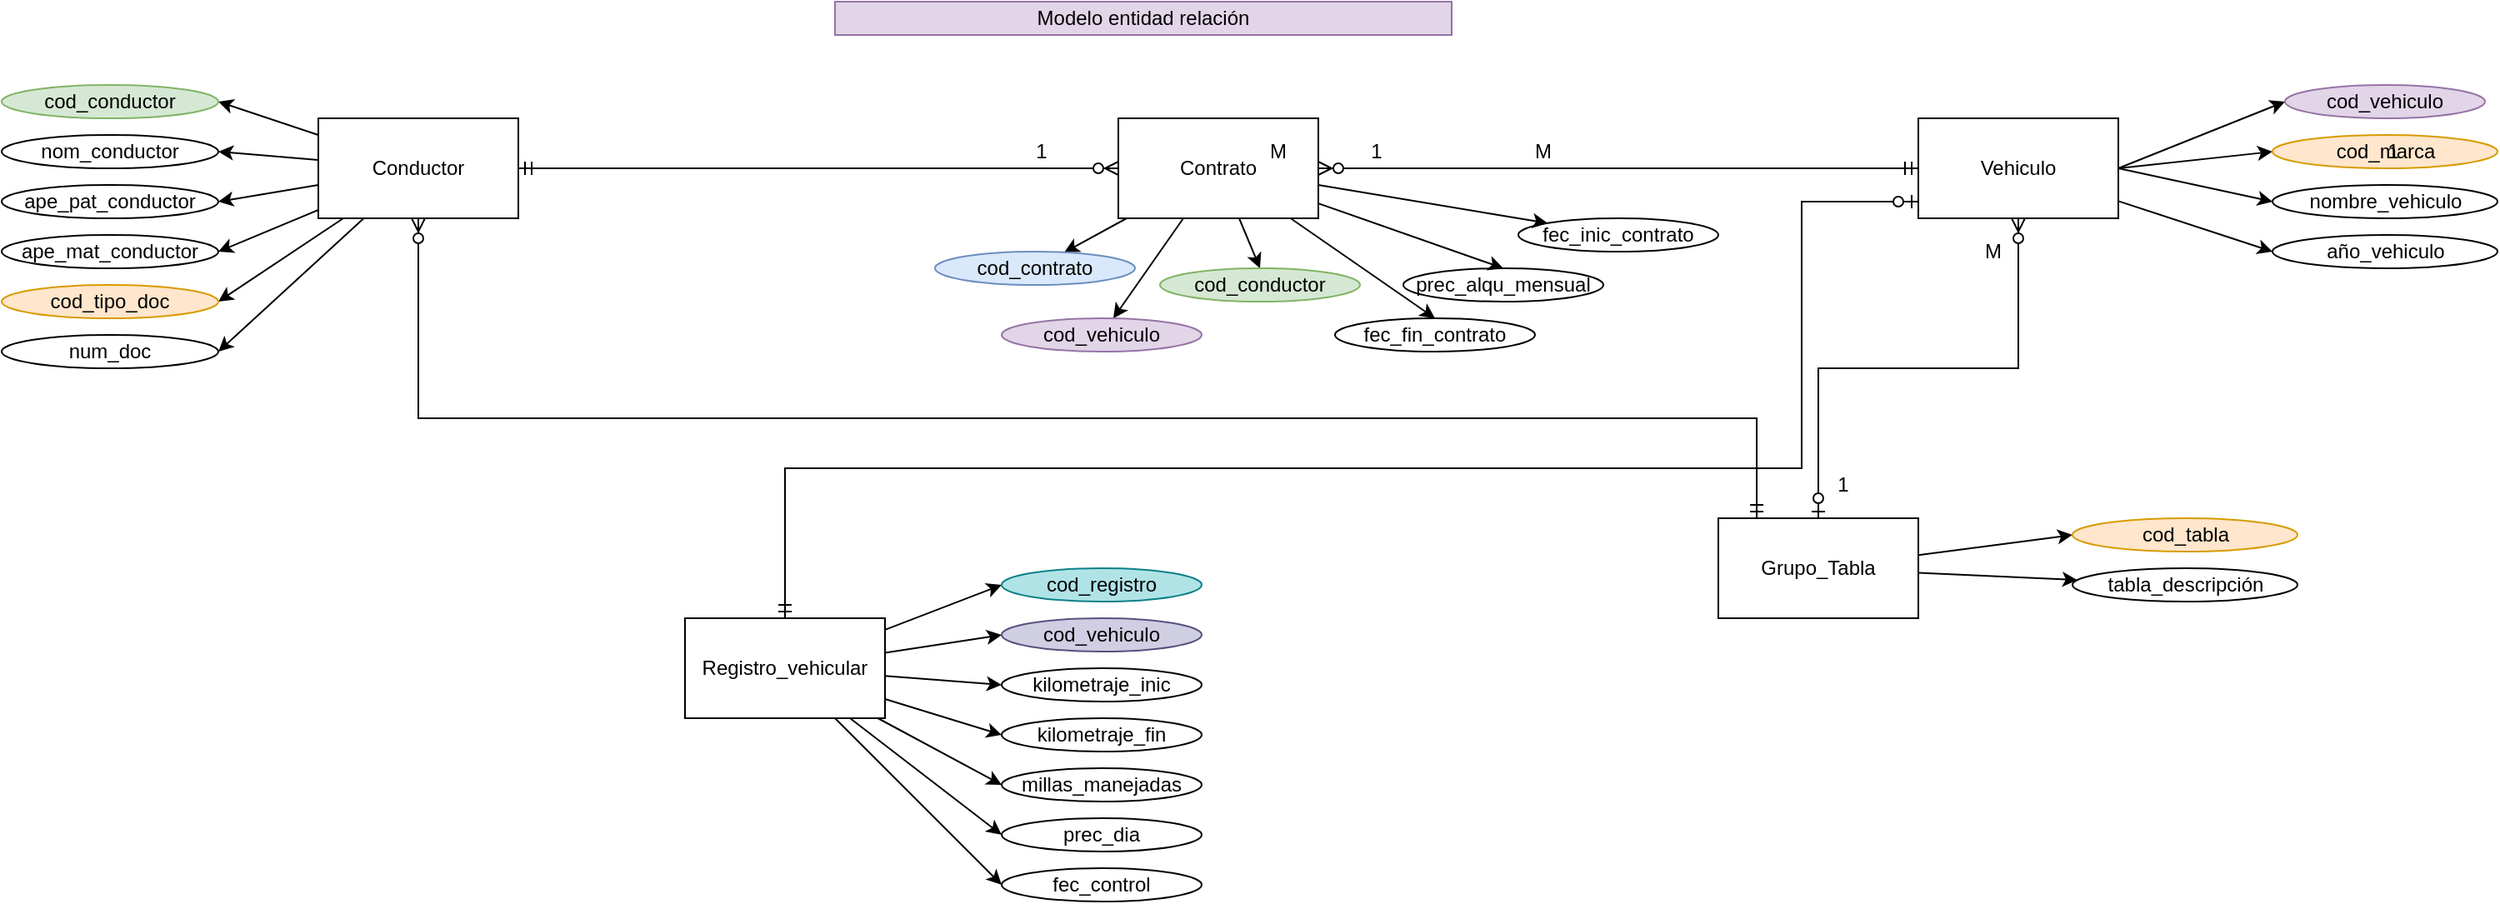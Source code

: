 <mxfile version="24.0.7" type="github">
  <diagram name="Página-1" id="b9NFpoV1CZ4YhKfukzlO">
    <mxGraphModel dx="1701" dy="468" grid="1" gridSize="10" guides="1" tooltips="1" connect="1" arrows="1" fold="1" page="1" pageScale="1" pageWidth="827" pageHeight="1169" math="0" shadow="0">
      <root>
        <mxCell id="0" />
        <mxCell id="1" parent="0" />
        <mxCell id="PruNrFCbxDB-gDmeqPjk-38" style="rounded=0;orthogonalLoop=1;jettySize=auto;html=1;entryX=1;entryY=0.5;entryDx=0;entryDy=0;" parent="1" source="PruNrFCbxDB-gDmeqPjk-1" target="PruNrFCbxDB-gDmeqPjk-9" edge="1">
          <mxGeometry relative="1" as="geometry" />
        </mxCell>
        <mxCell id="PruNrFCbxDB-gDmeqPjk-39" style="rounded=0;orthogonalLoop=1;jettySize=auto;html=1;entryX=1;entryY=0.5;entryDx=0;entryDy=0;" parent="1" source="PruNrFCbxDB-gDmeqPjk-1" target="PruNrFCbxDB-gDmeqPjk-11" edge="1">
          <mxGeometry relative="1" as="geometry" />
        </mxCell>
        <mxCell id="PruNrFCbxDB-gDmeqPjk-40" style="rounded=0;orthogonalLoop=1;jettySize=auto;html=1;entryX=1;entryY=0.5;entryDx=0;entryDy=0;" parent="1" source="PruNrFCbxDB-gDmeqPjk-1" target="PruNrFCbxDB-gDmeqPjk-12" edge="1">
          <mxGeometry relative="1" as="geometry" />
        </mxCell>
        <mxCell id="3J0EcIvK1I7tlDO1NgtN-2" style="rounded=0;orthogonalLoop=1;jettySize=auto;html=1;entryX=1;entryY=0.5;entryDx=0;entryDy=0;" edge="1" parent="1" source="PruNrFCbxDB-gDmeqPjk-1" target="3J0EcIvK1I7tlDO1NgtN-1">
          <mxGeometry relative="1" as="geometry" />
        </mxCell>
        <mxCell id="3J0EcIvK1I7tlDO1NgtN-5" style="rounded=0;orthogonalLoop=1;jettySize=auto;html=1;entryX=1;entryY=0.5;entryDx=0;entryDy=0;" edge="1" parent="1" source="PruNrFCbxDB-gDmeqPjk-1" target="3J0EcIvK1I7tlDO1NgtN-3">
          <mxGeometry relative="1" as="geometry">
            <mxPoint x="-540" y="230" as="targetPoint" />
          </mxGeometry>
        </mxCell>
        <mxCell id="PruNrFCbxDB-gDmeqPjk-1" value="Conductor" style="rounded=0;whiteSpace=wrap;html=1;" parent="1" vertex="1">
          <mxGeometry x="-490" y="90" width="120" height="60" as="geometry" />
        </mxCell>
        <mxCell id="PruNrFCbxDB-gDmeqPjk-25" style="rounded=0;orthogonalLoop=1;jettySize=auto;html=1;exitX=1;exitY=0.5;exitDx=0;exitDy=0;entryX=0;entryY=0.5;entryDx=0;entryDy=0;" parent="1" source="PruNrFCbxDB-gDmeqPjk-2" target="PruNrFCbxDB-gDmeqPjk-23" edge="1">
          <mxGeometry relative="1" as="geometry" />
        </mxCell>
        <mxCell id="PruNrFCbxDB-gDmeqPjk-28" style="rounded=0;orthogonalLoop=1;jettySize=auto;html=1;exitX=1;exitY=0.5;exitDx=0;exitDy=0;entryX=0;entryY=0.5;entryDx=0;entryDy=0;" parent="1" source="PruNrFCbxDB-gDmeqPjk-2" target="PruNrFCbxDB-gDmeqPjk-26" edge="1">
          <mxGeometry relative="1" as="geometry" />
        </mxCell>
        <mxCell id="PruNrFCbxDB-gDmeqPjk-48" style="rounded=0;orthogonalLoop=1;jettySize=auto;html=1;entryX=0;entryY=0.5;entryDx=0;entryDy=0;" parent="1" source="PruNrFCbxDB-gDmeqPjk-2" target="PruNrFCbxDB-gDmeqPjk-47" edge="1">
          <mxGeometry relative="1" as="geometry" />
        </mxCell>
        <mxCell id="PruNrFCbxDB-gDmeqPjk-2" value="Vehiculo" style="rounded=0;whiteSpace=wrap;html=1;" parent="1" vertex="1">
          <mxGeometry x="470" y="90" width="120" height="60" as="geometry" />
        </mxCell>
        <mxCell id="PruNrFCbxDB-gDmeqPjk-3" value="Modelo entidad relación" style="rounded=0;whiteSpace=wrap;html=1;fillColor=#e1d5e7;strokeColor=#9673a6;" parent="1" vertex="1">
          <mxGeometry x="-180" y="20" width="370" height="20" as="geometry" />
        </mxCell>
        <mxCell id="PruNrFCbxDB-gDmeqPjk-6" value="1" style="rounded=0;whiteSpace=wrap;html=1;strokeColor=none;fillColor=none;" parent="1" vertex="1">
          <mxGeometry x="-61" y="100" width="10" height="20" as="geometry" />
        </mxCell>
        <mxCell id="PruNrFCbxDB-gDmeqPjk-7" value="1" style="rounded=0;whiteSpace=wrap;html=1;strokeColor=none;fillColor=none;" parent="1" vertex="1">
          <mxGeometry x="140" y="100" width="10" height="20" as="geometry" />
        </mxCell>
        <mxCell id="PruNrFCbxDB-gDmeqPjk-9" value="cod_conductor" style="ellipse;whiteSpace=wrap;html=1;fillColor=#d5e8d4;strokeColor=#82b366;" parent="1" vertex="1">
          <mxGeometry x="-680" y="70" width="130" height="20" as="geometry" />
        </mxCell>
        <mxCell id="PruNrFCbxDB-gDmeqPjk-10" value="nom_conductor" style="ellipse;whiteSpace=wrap;html=1;" parent="1" vertex="1">
          <mxGeometry x="-680" y="100" width="130" height="20" as="geometry" />
        </mxCell>
        <mxCell id="PruNrFCbxDB-gDmeqPjk-11" value="ape_pat_conductor" style="ellipse;whiteSpace=wrap;html=1;" parent="1" vertex="1">
          <mxGeometry x="-680" y="130" width="130" height="20" as="geometry" />
        </mxCell>
        <mxCell id="PruNrFCbxDB-gDmeqPjk-12" value="ape_mat_conductor" style="ellipse;whiteSpace=wrap;html=1;" parent="1" vertex="1">
          <mxGeometry x="-680" y="160" width="130" height="20" as="geometry" />
        </mxCell>
        <mxCell id="PruNrFCbxDB-gDmeqPjk-15" style="rounded=0;orthogonalLoop=1;jettySize=auto;html=1;entryX=1;entryY=0.5;entryDx=0;entryDy=0;" parent="1" source="PruNrFCbxDB-gDmeqPjk-1" target="PruNrFCbxDB-gDmeqPjk-10" edge="1">
          <mxGeometry relative="1" as="geometry" />
        </mxCell>
        <mxCell id="PruNrFCbxDB-gDmeqPjk-23" value="cod_vehiculo" style="ellipse;whiteSpace=wrap;html=1;fillColor=#e1d5e7;strokeColor=#9673a6;" parent="1" vertex="1">
          <mxGeometry x="690" y="70" width="120" height="20" as="geometry" />
        </mxCell>
        <mxCell id="PruNrFCbxDB-gDmeqPjk-26" value="cod_marca" style="ellipse;whiteSpace=wrap;html=1;fillColor=#ffe6cc;strokeColor=#d79b00;" parent="1" vertex="1">
          <mxGeometry x="682.5" y="100" width="135" height="20" as="geometry" />
        </mxCell>
        <mxCell id="PruNrFCbxDB-gDmeqPjk-29" style="rounded=0;orthogonalLoop=1;jettySize=auto;html=1;exitX=1;exitY=0.5;exitDx=0;exitDy=0;entryX=0;entryY=0.5;entryDx=0;entryDy=0;" parent="1" source="PruNrFCbxDB-gDmeqPjk-2" target="PruNrFCbxDB-gDmeqPjk-30" edge="1">
          <mxGeometry relative="1" as="geometry">
            <mxPoint x="590" y="150" as="sourcePoint" />
          </mxGeometry>
        </mxCell>
        <mxCell id="PruNrFCbxDB-gDmeqPjk-30" value="nombre_vehiculo" style="ellipse;whiteSpace=wrap;html=1;" parent="1" vertex="1">
          <mxGeometry x="682.5" y="130" width="135" height="20" as="geometry" />
        </mxCell>
        <mxCell id="PruNrFCbxDB-gDmeqPjk-34" style="rounded=0;orthogonalLoop=1;jettySize=auto;html=1;entryX=0;entryY=0.5;entryDx=0;entryDy=0;" parent="1" source="PruNrFCbxDB-gDmeqPjk-32" target="PruNrFCbxDB-gDmeqPjk-33" edge="1">
          <mxGeometry relative="1" as="geometry" />
        </mxCell>
        <mxCell id="PruNrFCbxDB-gDmeqPjk-37" style="rounded=0;orthogonalLoop=1;jettySize=auto;html=1;" parent="1" source="PruNrFCbxDB-gDmeqPjk-32" target="PruNrFCbxDB-gDmeqPjk-35" edge="1">
          <mxGeometry relative="1" as="geometry" />
        </mxCell>
        <mxCell id="PruNrFCbxDB-gDmeqPjk-32" value="Grupo_Tabla" style="rounded=0;whiteSpace=wrap;html=1;" parent="1" vertex="1">
          <mxGeometry x="350" y="330" width="120" height="60" as="geometry" />
        </mxCell>
        <mxCell id="PruNrFCbxDB-gDmeqPjk-33" value="cod_tabla" style="ellipse;whiteSpace=wrap;html=1;fillColor=#ffe6cc;strokeColor=#d79b00;" parent="1" vertex="1">
          <mxGeometry x="562.5" y="330" width="135" height="20" as="geometry" />
        </mxCell>
        <mxCell id="PruNrFCbxDB-gDmeqPjk-35" value="tabla_descripción" style="ellipse;whiteSpace=wrap;html=1;" parent="1" vertex="1">
          <mxGeometry x="562.5" y="360" width="135" height="20" as="geometry" />
        </mxCell>
        <mxCell id="PruNrFCbxDB-gDmeqPjk-44" style="rounded=0;orthogonalLoop=1;jettySize=auto;html=1;" parent="1" source="PruNrFCbxDB-gDmeqPjk-41" target="PruNrFCbxDB-gDmeqPjk-42" edge="1">
          <mxGeometry relative="1" as="geometry" />
        </mxCell>
        <mxCell id="PruNrFCbxDB-gDmeqPjk-49" style="rounded=0;orthogonalLoop=1;jettySize=auto;html=1;" parent="1" source="PruNrFCbxDB-gDmeqPjk-41" target="PruNrFCbxDB-gDmeqPjk-45" edge="1">
          <mxGeometry relative="1" as="geometry" />
        </mxCell>
        <mxCell id="PruNrFCbxDB-gDmeqPjk-50" style="rounded=0;orthogonalLoop=1;jettySize=auto;html=1;entryX=0.5;entryY=0;entryDx=0;entryDy=0;" parent="1" source="PruNrFCbxDB-gDmeqPjk-41" target="PruNrFCbxDB-gDmeqPjk-46" edge="1">
          <mxGeometry relative="1" as="geometry" />
        </mxCell>
        <mxCell id="PruNrFCbxDB-gDmeqPjk-56" style="rounded=0;orthogonalLoop=1;jettySize=auto;html=1;" parent="1" source="PruNrFCbxDB-gDmeqPjk-41" target="PruNrFCbxDB-gDmeqPjk-54" edge="1">
          <mxGeometry relative="1" as="geometry" />
        </mxCell>
        <mxCell id="PruNrFCbxDB-gDmeqPjk-57" style="rounded=0;orthogonalLoop=1;jettySize=auto;html=1;entryX=0.5;entryY=0;entryDx=0;entryDy=0;" parent="1" source="PruNrFCbxDB-gDmeqPjk-41" target="PruNrFCbxDB-gDmeqPjk-55" edge="1">
          <mxGeometry relative="1" as="geometry" />
        </mxCell>
        <mxCell id="PruNrFCbxDB-gDmeqPjk-59" style="rounded=0;orthogonalLoop=1;jettySize=auto;html=1;entryX=0.5;entryY=0;entryDx=0;entryDy=0;" parent="1" source="PruNrFCbxDB-gDmeqPjk-41" target="PruNrFCbxDB-gDmeqPjk-58" edge="1">
          <mxGeometry relative="1" as="geometry" />
        </mxCell>
        <mxCell id="PruNrFCbxDB-gDmeqPjk-41" value="Contrato" style="rounded=0;whiteSpace=wrap;html=1;" parent="1" vertex="1">
          <mxGeometry x="-10" y="90" width="120" height="60" as="geometry" />
        </mxCell>
        <mxCell id="PruNrFCbxDB-gDmeqPjk-42" value="cod_contrato" style="ellipse;whiteSpace=wrap;html=1;fillColor=#dae8fc;strokeColor=#6c8ebf;" parent="1" vertex="1">
          <mxGeometry x="-120" y="170" width="120" height="20" as="geometry" />
        </mxCell>
        <mxCell id="PruNrFCbxDB-gDmeqPjk-45" value="cod_vehiculo" style="ellipse;whiteSpace=wrap;html=1;fillColor=#e1d5e7;strokeColor=#9673a6;" parent="1" vertex="1">
          <mxGeometry x="-80" y="210" width="120" height="20" as="geometry" />
        </mxCell>
        <mxCell id="PruNrFCbxDB-gDmeqPjk-46" value="cod_conductor" style="ellipse;whiteSpace=wrap;html=1;fillColor=#d5e8d4;strokeColor=#82b366;" parent="1" vertex="1">
          <mxGeometry x="15" y="180" width="120" height="20" as="geometry" />
        </mxCell>
        <mxCell id="PruNrFCbxDB-gDmeqPjk-47" value="año_vehiculo" style="ellipse;whiteSpace=wrap;html=1;" parent="1" vertex="1">
          <mxGeometry x="682.5" y="160" width="135" height="20" as="geometry" />
        </mxCell>
        <mxCell id="PruNrFCbxDB-gDmeqPjk-52" value="1" style="rounded=0;whiteSpace=wrap;html=1;strokeColor=none;fillColor=none;" parent="1" vertex="1">
          <mxGeometry x="420" y="300" width="10" height="20" as="geometry" />
        </mxCell>
        <mxCell id="PruNrFCbxDB-gDmeqPjk-53" value="M" style="rounded=0;whiteSpace=wrap;html=1;strokeColor=none;fillColor=none;" parent="1" vertex="1">
          <mxGeometry x="510" y="160" width="10" height="20" as="geometry" />
        </mxCell>
        <mxCell id="PruNrFCbxDB-gDmeqPjk-54" value="fec_inic_contrato" style="ellipse;whiteSpace=wrap;html=1;fillColor=none;" parent="1" vertex="1">
          <mxGeometry x="230" y="150" width="120" height="20" as="geometry" />
        </mxCell>
        <mxCell id="PruNrFCbxDB-gDmeqPjk-55" value="fec_fin_contrato" style="ellipse;whiteSpace=wrap;html=1;fillColor=none;" parent="1" vertex="1">
          <mxGeometry x="120" y="210" width="120" height="20" as="geometry" />
        </mxCell>
        <mxCell id="PruNrFCbxDB-gDmeqPjk-58" value="prec_alqu_mensual" style="ellipse;whiteSpace=wrap;html=1;fillColor=none;" parent="1" vertex="1">
          <mxGeometry x="161" y="180" width="120" height="20" as="geometry" />
        </mxCell>
        <mxCell id="PruNrFCbxDB-gDmeqPjk-62" style="rounded=0;orthogonalLoop=1;jettySize=auto;html=1;" parent="1" source="PruNrFCbxDB-gDmeqPjk-61" edge="1">
          <mxGeometry relative="1" as="geometry">
            <mxPoint x="-80" y="400" as="targetPoint" />
          </mxGeometry>
        </mxCell>
        <mxCell id="PruNrFCbxDB-gDmeqPjk-64" style="rounded=0;orthogonalLoop=1;jettySize=auto;html=1;entryX=0;entryY=0.5;entryDx=0;entryDy=0;" parent="1" source="PruNrFCbxDB-gDmeqPjk-61" target="PruNrFCbxDB-gDmeqPjk-65" edge="1">
          <mxGeometry relative="1" as="geometry">
            <mxPoint x="-80" y="440" as="targetPoint" />
          </mxGeometry>
        </mxCell>
        <mxCell id="PruNrFCbxDB-gDmeqPjk-67" style="rounded=0;orthogonalLoop=1;jettySize=auto;html=1;entryX=0;entryY=0.5;entryDx=0;entryDy=0;" parent="1" source="PruNrFCbxDB-gDmeqPjk-61" target="PruNrFCbxDB-gDmeqPjk-66" edge="1">
          <mxGeometry relative="1" as="geometry" />
        </mxCell>
        <mxCell id="PruNrFCbxDB-gDmeqPjk-69" style="rounded=0;orthogonalLoop=1;jettySize=auto;html=1;entryX=0;entryY=0.5;entryDx=0;entryDy=0;" parent="1" source="PruNrFCbxDB-gDmeqPjk-61" target="PruNrFCbxDB-gDmeqPjk-68" edge="1">
          <mxGeometry relative="1" as="geometry" />
        </mxCell>
        <mxCell id="PruNrFCbxDB-gDmeqPjk-73" style="rounded=0;orthogonalLoop=1;jettySize=auto;html=1;entryX=0;entryY=0.5;entryDx=0;entryDy=0;" parent="1" source="PruNrFCbxDB-gDmeqPjk-61" target="PruNrFCbxDB-gDmeqPjk-72" edge="1">
          <mxGeometry relative="1" as="geometry" />
        </mxCell>
        <mxCell id="PruNrFCbxDB-gDmeqPjk-75" style="rounded=0;orthogonalLoop=1;jettySize=auto;html=1;entryX=0;entryY=0.5;entryDx=0;entryDy=0;" parent="1" source="PruNrFCbxDB-gDmeqPjk-61" target="PruNrFCbxDB-gDmeqPjk-74" edge="1">
          <mxGeometry relative="1" as="geometry" />
        </mxCell>
        <mxCell id="PruNrFCbxDB-gDmeqPjk-63" value="cod_vehiculo" style="ellipse;whiteSpace=wrap;html=1;fillColor=#d0cee2;strokeColor=#56517e;" parent="1" vertex="1">
          <mxGeometry x="-80" y="390" width="120" height="20" as="geometry" />
        </mxCell>
        <mxCell id="PruNrFCbxDB-gDmeqPjk-61" value="Registro_vehicular" style="rounded=0;whiteSpace=wrap;html=1;" parent="1" vertex="1">
          <mxGeometry x="-270" y="390" width="120" height="60" as="geometry" />
        </mxCell>
        <mxCell id="PruNrFCbxDB-gDmeqPjk-65" value="kilometraje_inic" style="ellipse;whiteSpace=wrap;html=1;fillColor=none;" parent="1" vertex="1">
          <mxGeometry x="-80" y="420" width="120" height="20" as="geometry" />
        </mxCell>
        <mxCell id="PruNrFCbxDB-gDmeqPjk-66" value="prec_dia" style="ellipse;whiteSpace=wrap;html=1;fillColor=none;" parent="1" vertex="1">
          <mxGeometry x="-80" y="510" width="120" height="20" as="geometry" />
        </mxCell>
        <mxCell id="PruNrFCbxDB-gDmeqPjk-68" value="fec_control" style="ellipse;whiteSpace=wrap;html=1;fillColor=none;" parent="1" vertex="1">
          <mxGeometry x="-80" y="540" width="120" height="20" as="geometry" />
        </mxCell>
        <mxCell id="PruNrFCbxDB-gDmeqPjk-70" value="kilometraje_fin" style="ellipse;whiteSpace=wrap;html=1;fillColor=none;" parent="1" vertex="1">
          <mxGeometry x="-80" y="450" width="120" height="20" as="geometry" />
        </mxCell>
        <mxCell id="PruNrFCbxDB-gDmeqPjk-71" style="rounded=0;orthogonalLoop=1;jettySize=auto;html=1;entryX=0;entryY=0.5;entryDx=0;entryDy=0;" parent="1" source="PruNrFCbxDB-gDmeqPjk-61" target="PruNrFCbxDB-gDmeqPjk-70" edge="1">
          <mxGeometry relative="1" as="geometry" />
        </mxCell>
        <mxCell id="PruNrFCbxDB-gDmeqPjk-72" value="millas_manejadas" style="ellipse;whiteSpace=wrap;html=1;fillColor=none;" parent="1" vertex="1">
          <mxGeometry x="-80" y="480" width="120" height="20" as="geometry" />
        </mxCell>
        <mxCell id="PruNrFCbxDB-gDmeqPjk-74" value="cod_registro" style="ellipse;whiteSpace=wrap;html=1;fillColor=#b0e3e6;strokeColor=#0e8088;" parent="1" vertex="1">
          <mxGeometry x="-80" y="360" width="120" height="20" as="geometry" />
        </mxCell>
        <mxCell id="PruNrFCbxDB-gDmeqPjk-81" value="" style="fontSize=12;html=1;endArrow=ERzeroToMany;startArrow=ERzeroToOne;rounded=0;edgeStyle=elbowEdgeStyle;elbow=vertical;" parent="1" source="PruNrFCbxDB-gDmeqPjk-32" target="PruNrFCbxDB-gDmeqPjk-2" edge="1">
          <mxGeometry width="100" height="100" relative="1" as="geometry">
            <mxPoint x="370" y="310" as="sourcePoint" />
            <mxPoint x="514" y="180" as="targetPoint" />
          </mxGeometry>
        </mxCell>
        <mxCell id="PruNrFCbxDB-gDmeqPjk-82" value="" style="edgeStyle=entityRelationEdgeStyle;fontSize=12;html=1;endArrow=ERzeroToMany;startArrow=ERmandOne;rounded=0;entryX=0;entryY=0.5;entryDx=0;entryDy=0;exitX=1;exitY=0.5;exitDx=0;exitDy=0;" parent="1" source="PruNrFCbxDB-gDmeqPjk-1" target="PruNrFCbxDB-gDmeqPjk-41" edge="1">
          <mxGeometry width="100" height="100" relative="1" as="geometry">
            <mxPoint x="-80" y="140" as="sourcePoint" />
            <mxPoint x="20" y="40" as="targetPoint" />
          </mxGeometry>
        </mxCell>
        <mxCell id="PruNrFCbxDB-gDmeqPjk-84" value="M" style="rounded=0;whiteSpace=wrap;html=1;strokeColor=none;fillColor=none;" parent="1" vertex="1">
          <mxGeometry x="81" y="100" width="10" height="20" as="geometry" />
        </mxCell>
        <mxCell id="PruNrFCbxDB-gDmeqPjk-85" value="" style="edgeStyle=elbowEdgeStyle;fontSize=12;html=1;endArrow=ERzeroToMany;startArrow=ERmandOne;rounded=0;exitX=0;exitY=0.5;exitDx=0;exitDy=0;entryX=1;entryY=0.5;entryDx=0;entryDy=0;" parent="1" source="PruNrFCbxDB-gDmeqPjk-2" target="PruNrFCbxDB-gDmeqPjk-41" edge="1">
          <mxGeometry width="100" height="100" relative="1" as="geometry">
            <mxPoint x="200" y="350" as="sourcePoint" />
            <mxPoint x="230" y="120" as="targetPoint" />
          </mxGeometry>
        </mxCell>
        <mxCell id="PruNrFCbxDB-gDmeqPjk-86" value="M" style="rounded=0;whiteSpace=wrap;html=1;strokeColor=none;fillColor=none;" parent="1" vertex="1">
          <mxGeometry x="240" y="100" width="10" height="20" as="geometry" />
        </mxCell>
        <mxCell id="PruNrFCbxDB-gDmeqPjk-87" value="1" style="rounded=0;whiteSpace=wrap;html=1;strokeColor=none;fillColor=none;" parent="1" vertex="1">
          <mxGeometry x="750" y="100" width="10" height="20" as="geometry" />
        </mxCell>
        <mxCell id="PruNrFCbxDB-gDmeqPjk-88" value="" style="edgeStyle=orthogonalEdgeStyle;fontSize=12;html=1;endArrow=ERzeroToOne;startArrow=ERmandOne;rounded=0;" parent="1" source="PruNrFCbxDB-gDmeqPjk-61" edge="1">
          <mxGeometry width="100" height="100" relative="1" as="geometry">
            <mxPoint x="370" y="240" as="sourcePoint" />
            <mxPoint x="470" y="140" as="targetPoint" />
            <Array as="points">
              <mxPoint x="-210" y="300" />
              <mxPoint x="400" y="300" />
              <mxPoint x="400" y="140" />
            </Array>
          </mxGeometry>
        </mxCell>
        <mxCell id="3J0EcIvK1I7tlDO1NgtN-1" value="cod_tipo_doc" style="ellipse;whiteSpace=wrap;html=1;fillColor=#ffe6cc;strokeColor=#d79b00;" vertex="1" parent="1">
          <mxGeometry x="-680" y="190" width="130" height="20" as="geometry" />
        </mxCell>
        <mxCell id="3J0EcIvK1I7tlDO1NgtN-3" value="num_doc" style="ellipse;whiteSpace=wrap;html=1;" vertex="1" parent="1">
          <mxGeometry x="-680" y="220" width="130" height="20" as="geometry" />
        </mxCell>
        <mxCell id="3J0EcIvK1I7tlDO1NgtN-6" value="" style="edgeStyle=elbowEdgeStyle;fontSize=12;html=1;endArrow=ERzeroToMany;startArrow=ERmandOne;rounded=0;exitX=0.192;exitY=0;exitDx=0;exitDy=0;elbow=vertical;exitPerimeter=0;" edge="1" parent="1" source="PruNrFCbxDB-gDmeqPjk-32" target="PruNrFCbxDB-gDmeqPjk-1">
          <mxGeometry width="100" height="100" relative="1" as="geometry">
            <mxPoint x="220" y="250" as="sourcePoint" />
            <mxPoint x="320" y="150" as="targetPoint" />
            <Array as="points">
              <mxPoint x="110" y="270" />
            </Array>
          </mxGeometry>
        </mxCell>
      </root>
    </mxGraphModel>
  </diagram>
</mxfile>
